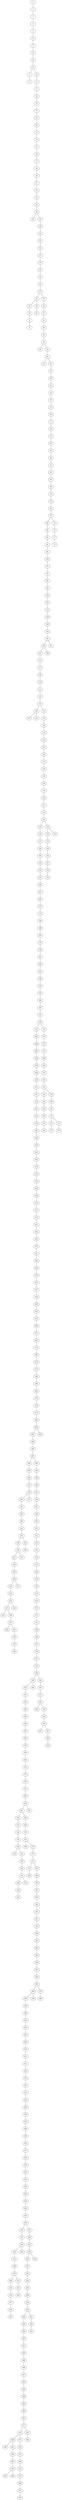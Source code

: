 graph{
419 -- 413;
416 -- 412;
495 -- 498;
171 -- 174;
281 -- 289;
128 -- 132;
430 -- 429;
174 -- 177;
430 -- 419;
288 -- 287;
348 -- 349;
386 -- 390;
464 -- 468;
406 -- 416;
412 -- 411;
424 -- 420;
345 -- 346;
432 -- 431;
485 -- 491;
191 -- 202;
278 -- 282;
389 -- 402;
322 -- 310;
402 -- 405;
129 -- 120;
498 -- 499;
283 -- 285;
283 -- 281;
183 -- 184;
310 -- 314;
405 -- 403;
287 -- 264;
223 -- 232;
390 -- 389;
187 -- 183;
242 -- 246;
423 -- 427;
466 -- 485;
431 -- 430;
210 -- 223;
394 -- 386;
133 -- 130;
411 -- 422;
311 -- 325;
289 -- 288;
421 -- 424;
333 -- 348;
282 -- 283;
427 -- 421;
141 -- 145;
153 -- 149;
236 -- 245;
344 -- 345;
491 -- 495;
403 -- 406;
245 -- 242;
184 -- 170;
422 -- 423;
304 -- 306;
232 -- 236;
309 -- 308;
207 -- 210;
314 -- 320;
194 -- 189;
127 -- 129;
184 -- 191;
468 -- 466;
132 -- 127;
202 -- 206;
189 -- 187;
246 -- 243;
325 -- 322;
420 -- 448;
130 -- 128;
448 -- 455;
152 -- 153;
78 -- 72;
165 -- 164;
158 -- 159;
145 -- 144;
399 -- 395;
410 -- 418;
395 -- 391;
215 -- 221;
408 -- 410;
90 -- 88;
407 -- 408;
409 -- 407;
163 -- 166;
247 -- 239;
327 -- 330;
413 -- 409;
175 -- 173;
153 -- 158;
156 -- 150;
162 -- 165;
154 -- 156;
239 -- 241;
317 -- 321;
146 -- 162;
391 -- 400;
88 -- 78;
159 -- 161;
316 -- 313;
335 -- 338;
380 -- 382;
497 -- 490;
220 -- 247;
315 -- 316;
339 -- 332;
150 -- 151;
149 -- 154;
321 -- 326;
326 -- 328;
382 -- 388;
221 -- 220;
217 -- 215;
313 -- 317;
337 -- 335;
144 -- 147;
331 -- 342;
482 -- 484;
499 -- 497;
147 -- 146;
338 -- 339;
332 -- 331;
164 -- 163;
484 -- 483;
342 -- 356;
328 -- 327;
330 -- 337;
112 -- 109;
16 -- 21;
123 -- 122;
41 -- 22;
20 -- 19;
238 -- 231;
407 -- 415;
38 -- 40;
19 -- 16;
105 -- 107;
231 -- 230;
33 -- 20;
102 -- 99;
248 -- 238;
483 -- 477;
400 -- 392;
72 -- 80;
108 -- 102;
28 -- 37;
89 -- 85;
122 -- 131;
294 -- 291;
125 -- 123;
381 -- 380;
119 -- 125;
320 -- 319;
21 -- 28;
99 -- 105;
392 -- 401;
139 -- 138;
22 -- 18;
291 -- 299;
80 -- 79;
76 -- 77;
6 -- 8;
385 -- 381;
47 -- 41;
109 -- 108;
299 -- 297;
479 -- 480;
41 -- 38;
79 -- 89;
268 -- 261;
415 -- 414;
375 -- 366;
300 -- 293;
261 -- 251;
18 -- 6;
85 -- 86;
138 -- 140;
251 -- 248;
398 -- 394;
477 -- 479;
307 -- 309;
99 -- 91;
319 -- 323;
300 -- 307;
225 -- 226;
230 -- 225;
32 -- 33;
131 -- 139;
77 -- 75;
62 -- 58;
51 -- 61;
303 -- 305;
280 -- 279;
355 -- 358;
275 -- 286;
229 -- 228;
54 -- 51;
475 -- 469;
219 -- 217;
107 -- 111;
360 -- 353;
454 -- 453;
100 -- 97;
371 -- 370;
62 -- 63;
463 -- 456;
472 -- 475;
367 -- 369;
168 -- 169;
117 -- 126;
428 -- 432;
394 -- 396;
178 -- 172;
57 -- 49;
274 -- 276;
155 -- 152;
172 -- 176;
60 -- 62;
103 -- 101;
115 -- 114;
82 -- 90;
286 -- 295;
359 -- 360;
97 -- 95;
479 -- 473;
489 -- 482;
377 -- 371;
59 -- 56;
450 -- 451;
93 -- 103;
96 -- 93;
356 -- 359;
111 -- 117;
235 -- 233;
304 -- 303;
305 -- 300;
284 -- 274;
170 -- 178;
353 -- 350;
477 -- 467;
450 -- 464;
496 -- 489;
469 -- 471;
234 -- 229;
295 -- 284;
121 -- 115;
56 -- 43;
228 -- 219;
490 -- 496;
101 -- 112;
462 -- 463;
47 -- 50;
473 -- 476;
233 -- 234;
64 -- 52;
451 -- 454;
126 -- 124;
350 -- 355;
456 -- 458;
243 -- 244;
69 -- 60;
124 -- 121;
276 -- 278;
63 -- 64;
370 -- 368;
358 -- 351;
467 -- 465;
61 -- 69;
279 -- 275;
458 -- 450;
414 -- 404;
169 -- 155;
49 -- 59;
476 -- 474;
176 -- 168;
43 -- 47;
323 -- 315;
95 -- 96;
50 -- 54;
244 -- 235;
83 -- 82;
37 -- 36;
161 -- 171;
387 -- 399;
273 -- 270;
36 -- 35;
166 -- 167;
361 -- 354;
7 -- 4;
23 -- 24;
263 -- 267;
213 -- 212;
205 -- 204;
267 -- 262;
213 -- 199;
224 -- 216;
4 -- 5;
354 -- 347;
186 -- 182;
226 -- 227;
218 -- 211;
179 -- 188;
262 -- 268;
269 -- 266;
264 -- 269;
3 -- 7;
208 -- 218;
266 -- 273;
347 -- 344;
31 -- 30;
35 -- 31;
270 -- 263;
0 -- 3;
204 -- 209;
371 -- 387;
336 -- 333;
12 -- 9;
214 -- 213;
160 -- 157;
302 -- 301;
167 -- 160;
171 -- 175;
9 -- 15;
24 -- 26;
157 -- 179;
333 -- 334;
226 -- 224;
188 -- 186;
206 -- 205;
216 -- 214;
5 -- 12;
211 -- 207;
30 -- 23;
209 -- 208;
182 -- 185;
134 -- 143;
214 -- 222;
1 -- 2;
250 -- 259;
374 -- 373;
435 -- 433;
292 -- 294;
365 -- 363;
197 -- 192;
141 -- 134;
201 -- 200;
351 -- 374;
140 -- 136;
142 -- 141;
373 -- 379;
203 -- 195;
425 -- 428;
13 -- 1;
434 -- 440;
55 -- 53;
287 -- 290;
428 -- 447;
296 -- 292;
297 -- 298;
393 -- 385;
433 -- 436;
201 -- 203;
26 -- 25;
379 -- 372;
270 -- 271;
135 -- 137;
436 -- 434;
134 -- 133;
199 -- 201;
290 -- 296;
39 -- 29;
442 -- 425;
298 -- 302;
440 -- 442;
372 -- 365;
53 -- 57;
136 -- 135;
29 -- 46;
238 -- 237;
46 -- 55;
401 -- 397;
251 -- 250;
137 -- 142;
397 -- 393;
26 -- 39;
195 -- 197;
70 -- 66;
104 -- 98;
449 -- 452;
383 -- 384;
104 -- 110;
73 -- 87;
71 -- 68;
68 -- 73;
384 -- 398;
418 -- 417;
11 -- 17;
34 -- 27;
10 -- 11;
493 -- 492;
118 -- 119;
65 -- 67;
457 -- 461;
443 -- 437;
426 -- 441;
44 -- 45;
446 -- 445;
27 -- 32;
455 -- 460;
388 -- 383;
17 -- 34;
86 -- 92;
13 -- 10;
42 -- 44;
437 -- 438;
449 -- 444;
64 -- 65;
114 -- 104;
417 -- 426;
14 -- 13;
87 -- 81;
398 -- 375;
84 -- 83;
478 -- 472;
114 -- 113;
447 -- 446;
461 -- 462;
116 -- 118;
452 -- 457;
438 -- 439;
67 -- 48;
113 -- 116;
445 -- 449;
474 -- 478;
48 -- 42;
92 -- 94;
15 -- 14;
459 -- 443;
66 -- 71;
487 -- 493;
439 -- 435;
94 -- 100;
460 -- 459;
45 -- 70;
81 -- 84;
277 -- 265;
198 -- 196;
272 -- 280;
312 -- 304;
258 -- 253;
346 -- 343;
151 -- 148;
79 -- 74;
180 -- 181;
253 -- 255;
340 -- 336;
190 -- 193;
196 -- 194;
301 -- 311;
338 -- 324;
364 -- 378;
341 -- 340;
367 -- 376;
361 -- 362;
260 -- 277;
378 -- 367;
74 -- 76;
324 -- 318;
493 -- 494;
346 -- 341;
256 -- 258;
181 -- 190;
480 -- 486;
471 -- 470;
193 -- 198;
265 -- 272;
488 -- 487;
480 -- 481;
349 -- 352;
339 -- 329;
318 -- 312;
255 -- 260;
257 -- 256;
105 -- 106;
241 -- 240;
362 -- 364;
249 -- 254;
254 -- 252;
363 -- 361;
252 -- 257;
376 -- 377;
363 -- 357;
481 -- 488;
185 -- 180;
240 -- 249;
}
